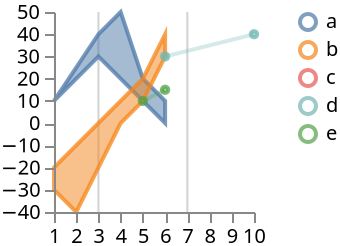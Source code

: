 {
  "$schema": "https://vega.github.io/schema/vega/v5.json",
  "width": 100,
  "height": 100,

  "scales": [
    {
      "name": "xscale",
      "type": "linear",
      "range": "width",
      "zero": false,
      "domain": {
        "fields": [
          {"data": "distributions", "field": "timepoint"},
          {"data": "traces", "field": "timepoint"},
          {"data": "points", "field": "timepoint"},
          {"data": "markers", "field": "timepoint"}
         ]
      }
    },
    {
      "name": "yscale",
      "type": "linear",
      "range": "height",
      "nice": true,
      "zero": true,
      "domain": {
        "fields": [
          {"data": "distributions", "field": "lower"},               
          {"data": "distributions", "field": "upper"},
          {"data": "traces", "field": "value"},
          {"data": "points", "field": "value"}
         ]
      }
    },
    {
      "name": "color",
      "type": "ordinal",
      "range": "category",
      "domain": {
        "fields": [
          {"data": "distributions", "field": "trajectory"},
          {"data": "traces", "field": "trajectory"},
          {"data": "points", "field": "trajectory"}
         ]
      }
    }
  ],

  "axes": [
    {
      "name": "x_axis",
      "orient": "bottom",
      "scale": "xscale", 
      "zindex": 100
    },
    {
      "name": "y_axis",
      "orient": "left", 
      "scale": "yscale", 
      "zindex": 100
    }
  ],

  "signals": [
    {
      "name": "clear", "value": true,
      "on": [
        {
          "events": "mouseup[!event.item]",
          "update": "true",
          "force": true
        }
      ]
    },
    {
      "name": "shift", "value": false,
      "on": [
        {
          "events": "@legendSymbol:click, @legendLabel:click",
          "update": "event.shiftKey",
          "force":  true
        }
      ]
    },
    {
      "name": "clicked", "value": null,
      "on": [
        {
          "events": "@legendSymbol:click, @legendLabel:click",
          "update": "{value: datum.value}",
          "force":  true
        }
      ]
    },
        {
      "name": "clearData", "value": true,
      "on": [
        {
          "events": "mouseup[!event.item]",
          "update": "true",
          "force": true
        }
      ]
    },
    {
      "name": "clickedData", "value": null,
      "on": [
        {
        "events": "@area:click",
          "update": "{value: datum.trajectory}",
          "force":  true
        }
      ]
    }
  ],

  "legends": [
    {
      "name": "color_legend",
      "stroke": "color",
      "encode": {
        "symbols": {
          "name": "legendSymbol",
          "interactive": true,
          "update": {
            "fill": {"value": "transparent"},
            "strokeWidth": {"value": 2},
            "opacity": [
              {"test": "!length(data('selected')) || indata('selected', 'value', datum.value) || indata('selectedData', 'value', datum.value)", "value": 0.7},
              {"value": 0.15}
            ],
            "size": {"value": 64}
          }
        },
        "labels": {
          "name": "legendLabel",
          "interactive": true,
          "update": {
            "opacity": [
              {"test": "!length(data('selectedData')) || indata('selectedData', 'value', datum.value)", "value": 1},
              {"value": 0.25}
            ]
          }
        }
      }
    }
  ],  

  "marks": [
    {
      "type": "group",
      "zindex": 3,
      "name": "_points",
      "from": {
        "facet": {
          "name": "points_split",
          "data": "points",
          "groupby": "trajectory"
        }
      },
      "marks": [
        {"type": "symbol",
        "name": "_points_symbol",
        "from": {"data": "points_split"},
        "zindex": 3,
        "encode": {
          "update": {
              "x": {"scale": "xscale", "field": "timepoint"},
              "y": {"scale": "yscale", "field": "value"},
              "size": {"value": 10},
              "strokeWidth": {"value": 2},
              "fill": {"scale": "color", "field": "trajectory"},
              "stroke": {"scale": "color", "field": "trajectory"},
              "fillOpacity": [
                {"test": "!length(data('selected')) || indata('selected', 'value', datum.trajectory)", 
                "value": 0.5 },
                {"value": 0.15}
              ],
              "strokeOpacity": [
                {"test": "!length(data('selected')) || indata('selected', 'value', datum.trajectory)", 
                "value": 0.75},
                {"value": 0.15}
              ],
              "tooltip": {"field": "value"}
          },
          "hover": {
            "fillOpacity": {"value": 0.9}
          }
          }
        },
        {
          "type": "line",
          "name": "_points_line",
          "from": {"data": "points_split"},
          "zindex": 3,
          "encode": {
            "update": {
              "x": {"scale": "xscale", "field": "timepoint"},
              "y": {"scale": "yscale", "field": "value"},
              "strokeWidth": {"value": 2},
              "stroke": {"scale": "color", "field": "trajectory"},
              "interpolate": {"value": "linear"},
              "strokeOpacity": [
                {"test": "!length(data('selected')) || indata('selected', 'value', datum.trajectory)", 
                "value": 0.3},
                {"value": 0.1}
              ]
            },
            "hover": {
              "fillOpacity": {"value": 0.9}
            }
          }
        }
      ]
    },
    {
      "type": "group",
      "zindex": 2,
      "name": "_traces",
      "from": {
        "facet": {
          "name": "traces_split",
          "data": "traces",
          "groupby": "trajectory"
        }
      },
      "marks": [
        {
          "type": "line",
          "name": "_traces_lines",
          "from": {"data": "traces_split"},
          "encode": {
              "update": {
                "x": {"scale": "xscale", "field": "timepoint"},
                "y": {"scale": "yscale", "field": "value"},
                "strokeWidth": {"value": 2},
                "stroke": {"scale": "color", "field": "trajectory"},
                "interpolate": {"value": "linear"},
                "strokeOpacity": [
                  {"test": "!length(data('selected')) || indata('selected', 'value', datum.trajectory)", 
                    "value": 0.75},
                  {"value": 0.15}
                ]
              },
              "hover": {
                "fillOpacity": {"value": 0.9}
              }  
          }
        }
      ]
    },    
    {"type": "group",
     "name": "_distributions",
     "zindex": 1,
     "from": {
      "facet": {
          "name": "trajectory_split",
          "data": "distributions",
          "groupby": "trajectory"
      }
     },
     "marks": [
      {
        "type": "area",
        "name": "area",
        "interactive": true,
        "from": {"data": "trajectory_split"},
        "encode": {
          "update": {
            "x": {"scale": "xscale", "field": "timepoint"},
            "y": {"scale": "yscale", "field": "upper"},
            "y2": {"scale": "yscale", "field": "lower"},
            "interpolate": {"value": "linear"},
            "strokeWidth": {"value": 2},
            "fill": {"scale": "color", "field": "trajectory"},
            "stroke": {"scale": "color", "field": "trajectory"},

            "fillOpacity": [
              {"test": "!length(data('selected')) || indata('selected', 'value', datum.trajectory)", 
               "value": 0.5 },
              {"value": 0.15}
            ],
            "strokeOpacity": [
              {"test": "!length(data('selected')) || indata('selected', 'value', datum.trajectory)", 
               "value": 0.75},
              {"value": 0.15}
            ]
          },
          "hover": {
            "fillOpacity": {"value": 0.9}
          }
        }
      }
     ]
    },
    {
      "type": "group",
      "name": "_markers",
      "marks": [
        {
          "type": "rule",
          "name": "_marker text",
          "from": {"data": "markers"},
          "encode": {
            "enter": {"stroke": {"value": "lightgray"}},
            "update": {
              "x": {"scale": "xscale", "field": "timepoint"},
              "y2": {"value": 0},
              "y": {"signal": "height"},
              "opacity": {"value": 1}
            }
          }
        },
        {
          "type": "text",
          "name": "_marker flags",
          "from": {"data": "_marker text"},
          "encode": {
            "enter": {
              "text": {"field": "datum.label"},
              "y": {"value": 0},
              "fontSize": {"value": 8}
            }
          },
          "transform": [
            {
              "type": "label",
              "lineAnchor": "start",
              "as": ["x", "_y", "opacity", "align", "baseline"],
              "offset": [1],
              "size": {"signal": "[width, height]"}
            }
          ]
        }
      ]}
  ],

  "data": [
    {
      "name": "distributions",
      "values": [
        {"timepoint": 1, "upper": 10, "lower": 10, "trajectory": "a"}, 
        {"timepoint": 2, "upper": 20, "lower": 25, "trajectory": "a"},
        {"timepoint": 3, "upper": 30, "lower": 40, "trajectory": "a"},
        {"timepoint": 4, "upper": 20, "lower": 50, "trajectory": "a"},
        {"timepoint": 5, "upper": 10, "lower": 20, "trajectory": "a"}, 
        {"timepoint": 6, "upper": 0, "lower": 10, "trajectory": "a"},

        {"timepoint": 1, "upper": -30, "lower": -20, "trajectory": "b"}, 
        {"timepoint": 2, "upper": -40, "lower": -10, "trajectory": "b"},
        {"timepoint": 3, "upper": -20, "lower": 0, "trajectory": "b"},
        {"timepoint": 4, "upper": 0, "lower": 10, "trajectory": "b"},
        {"timepoint": 5, "upper": 10, "lower": 20, "trajectory": "b"}, 
        {"timepoint": 6, "upper": 30, "lower": 40, "trajectory": "b"}
      ]
    },
    {
      "name": "traces",
      "values": [{"timepoint": 6, "value": 30, "trajectory": "c"},
                 {"timepoint": 6, "value": 30, "trajectory": "d"}],
      "transform": [{"type": "filter", "expr": "isValid(datum.value)"}]
    },    
    {
      "name": "points",
      "values": [{"timepoint": 6, "value": 30, "trajectory": "d"},
                 {"timepoint": 10, "value": 40, "trajectory": "d"},
                 {"timepoint": 5, "value": 10, "trajectory": "e"},
                 {"timepoint": 6, "value": 15, "trajectory": "e"}]
    },
    {
      "name": "markers",
      "values": [{"timepoint": 3, "label": "Low marker"},
                 {"timepoint": 7, "label": "High marker"}]
    },
    {
      "name": "selected",
      "on": [
        {"trigger": "clear", "remove": true},
        {"trigger": "!shift", "remove": true},
        {"trigger": "!shift && clicked", "insert": "clicked"},
        {"trigger": "shift && clicked", "toggle": "clicked"}
      ]
    },
    
    {
      "name": "selectedData",
      "on": [
        {"trigger": "clearData", "remove": true},
        {"trigger": "clickedData", "toggle": "clickedData"}
      ]
    }
  ]
}